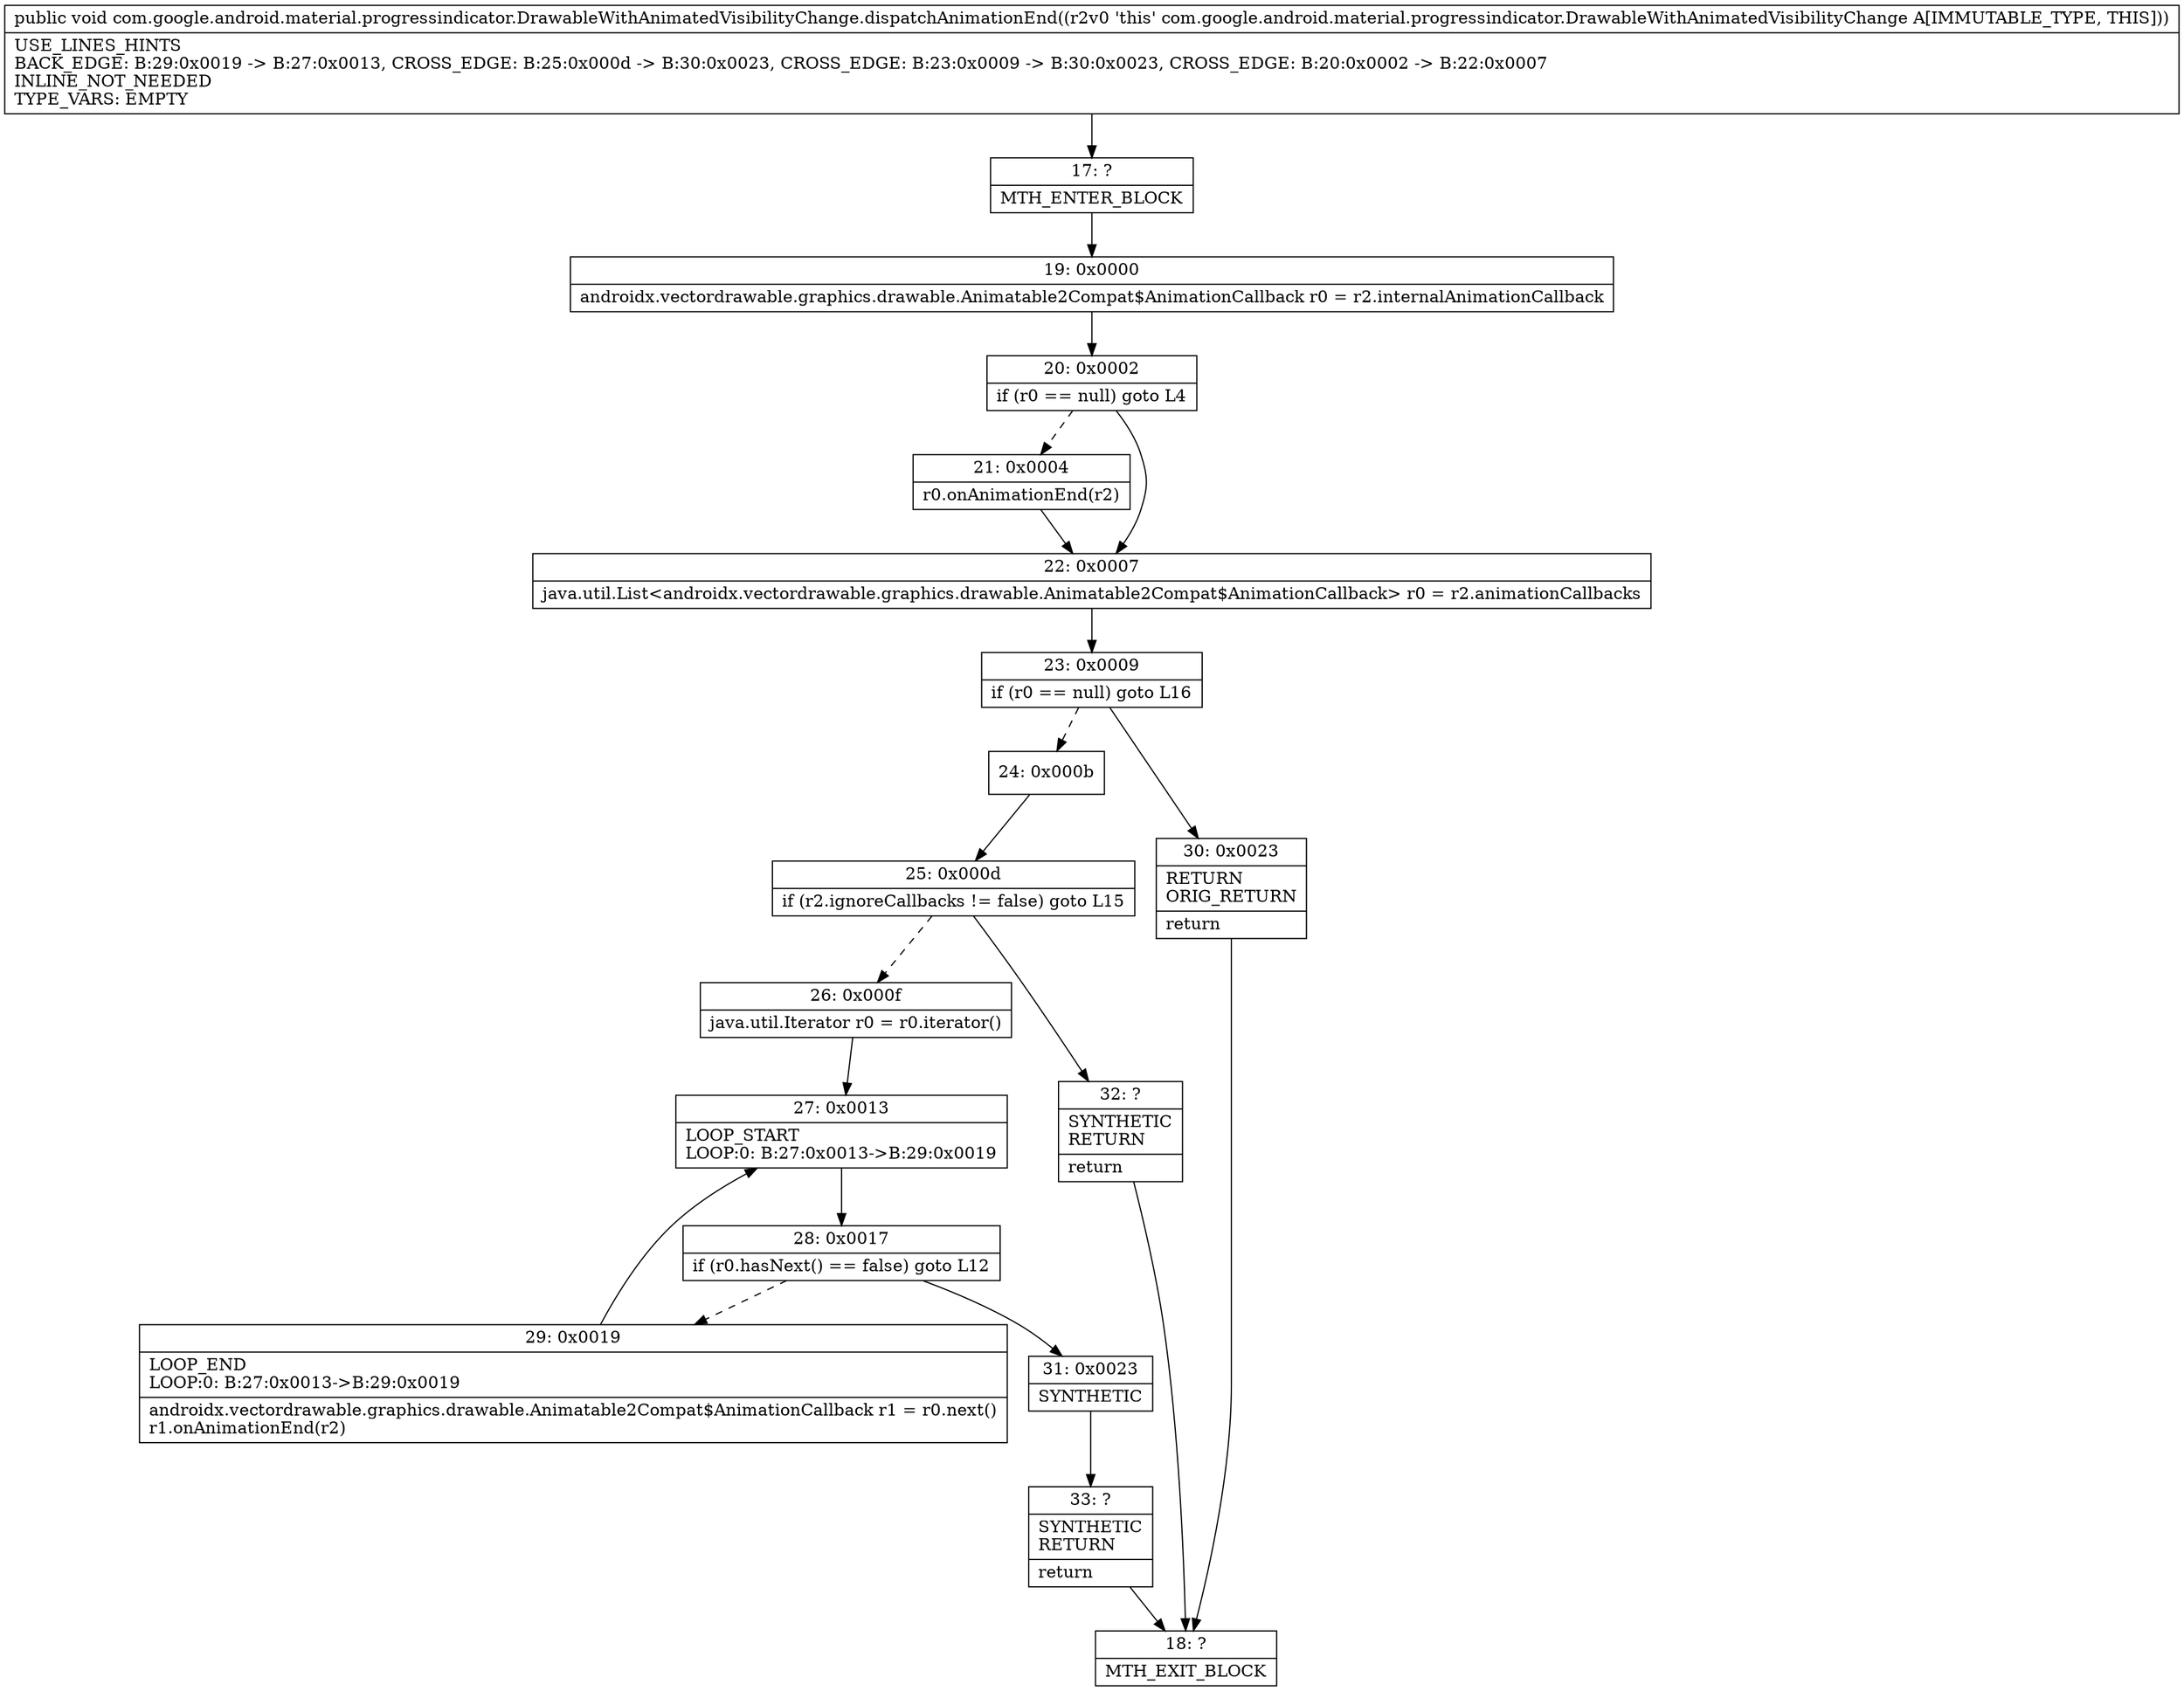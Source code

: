 digraph "CFG forcom.google.android.material.progressindicator.DrawableWithAnimatedVisibilityChange.dispatchAnimationEnd()V" {
Node_17 [shape=record,label="{17\:\ ?|MTH_ENTER_BLOCK\l}"];
Node_19 [shape=record,label="{19\:\ 0x0000|androidx.vectordrawable.graphics.drawable.Animatable2Compat$AnimationCallback r0 = r2.internalAnimationCallback\l}"];
Node_20 [shape=record,label="{20\:\ 0x0002|if (r0 == null) goto L4\l}"];
Node_21 [shape=record,label="{21\:\ 0x0004|r0.onAnimationEnd(r2)\l}"];
Node_22 [shape=record,label="{22\:\ 0x0007|java.util.List\<androidx.vectordrawable.graphics.drawable.Animatable2Compat$AnimationCallback\> r0 = r2.animationCallbacks\l}"];
Node_23 [shape=record,label="{23\:\ 0x0009|if (r0 == null) goto L16\l}"];
Node_24 [shape=record,label="{24\:\ 0x000b}"];
Node_25 [shape=record,label="{25\:\ 0x000d|if (r2.ignoreCallbacks != false) goto L15\l}"];
Node_26 [shape=record,label="{26\:\ 0x000f|java.util.Iterator r0 = r0.iterator()\l}"];
Node_27 [shape=record,label="{27\:\ 0x0013|LOOP_START\lLOOP:0: B:27:0x0013\-\>B:29:0x0019\l}"];
Node_28 [shape=record,label="{28\:\ 0x0017|if (r0.hasNext() == false) goto L12\l}"];
Node_29 [shape=record,label="{29\:\ 0x0019|LOOP_END\lLOOP:0: B:27:0x0013\-\>B:29:0x0019\l|androidx.vectordrawable.graphics.drawable.Animatable2Compat$AnimationCallback r1 = r0.next()\lr1.onAnimationEnd(r2)\l}"];
Node_31 [shape=record,label="{31\:\ 0x0023|SYNTHETIC\l}"];
Node_33 [shape=record,label="{33\:\ ?|SYNTHETIC\lRETURN\l|return\l}"];
Node_18 [shape=record,label="{18\:\ ?|MTH_EXIT_BLOCK\l}"];
Node_32 [shape=record,label="{32\:\ ?|SYNTHETIC\lRETURN\l|return\l}"];
Node_30 [shape=record,label="{30\:\ 0x0023|RETURN\lORIG_RETURN\l|return\l}"];
MethodNode[shape=record,label="{public void com.google.android.material.progressindicator.DrawableWithAnimatedVisibilityChange.dispatchAnimationEnd((r2v0 'this' com.google.android.material.progressindicator.DrawableWithAnimatedVisibilityChange A[IMMUTABLE_TYPE, THIS]))  | USE_LINES_HINTS\lBACK_EDGE: B:29:0x0019 \-\> B:27:0x0013, CROSS_EDGE: B:25:0x000d \-\> B:30:0x0023, CROSS_EDGE: B:23:0x0009 \-\> B:30:0x0023, CROSS_EDGE: B:20:0x0002 \-\> B:22:0x0007\lINLINE_NOT_NEEDED\lTYPE_VARS: EMPTY\l}"];
MethodNode -> Node_17;Node_17 -> Node_19;
Node_19 -> Node_20;
Node_20 -> Node_21[style=dashed];
Node_20 -> Node_22;
Node_21 -> Node_22;
Node_22 -> Node_23;
Node_23 -> Node_24[style=dashed];
Node_23 -> Node_30;
Node_24 -> Node_25;
Node_25 -> Node_26[style=dashed];
Node_25 -> Node_32;
Node_26 -> Node_27;
Node_27 -> Node_28;
Node_28 -> Node_29[style=dashed];
Node_28 -> Node_31;
Node_29 -> Node_27;
Node_31 -> Node_33;
Node_33 -> Node_18;
Node_32 -> Node_18;
Node_30 -> Node_18;
}

